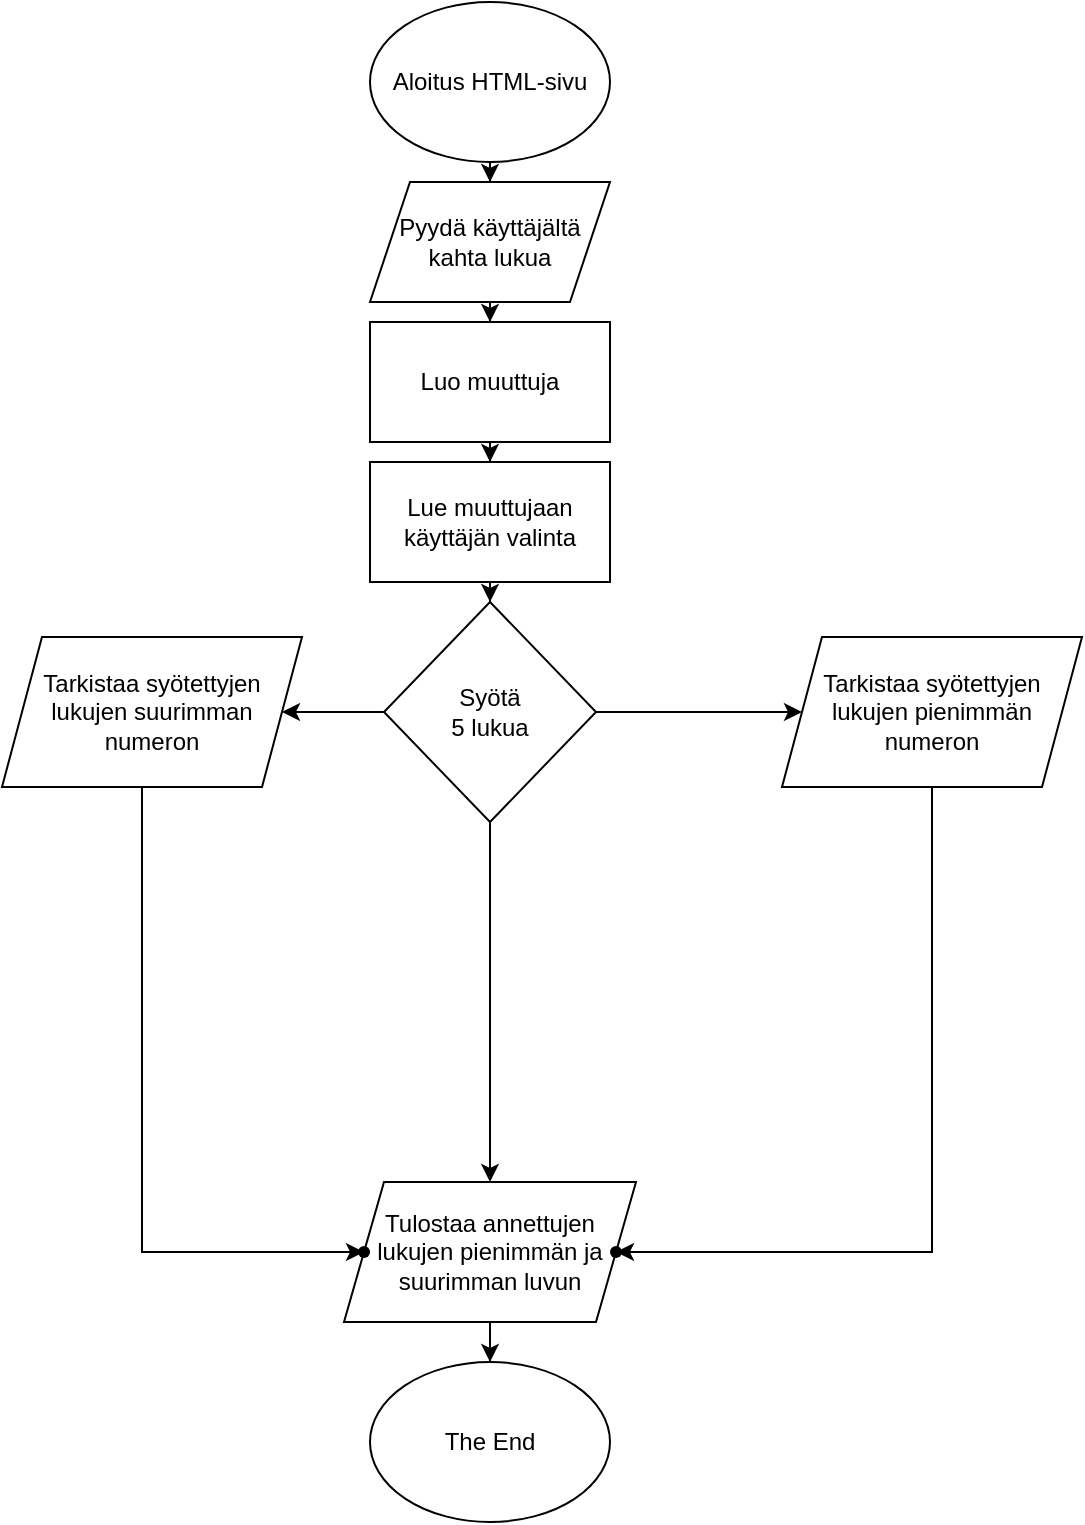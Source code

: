 <mxfile version="22.0.8" type="github">
  <diagram name="Sivu-1" id="jNaYSMbeP0Z_qt4pjJCi">
    <mxGraphModel dx="906" dy="725" grid="1" gridSize="10" guides="1" tooltips="1" connect="1" arrows="1" fold="1" page="1" pageScale="1" pageWidth="827" pageHeight="1169" math="0" shadow="0">
      <root>
        <mxCell id="0" />
        <mxCell id="1" parent="0" />
        <mxCell id="fHiISs76fz-oC04-sptV-9" value="" style="edgeStyle=orthogonalEdgeStyle;rounded=0;orthogonalLoop=1;jettySize=auto;html=1;" parent="1" source="fHiISs76fz-oC04-sptV-1" target="fHiISs76fz-oC04-sptV-2" edge="1">
          <mxGeometry relative="1" as="geometry" />
        </mxCell>
        <mxCell id="fHiISs76fz-oC04-sptV-1" value="Aloitus HTML-sivu" style="ellipse;whiteSpace=wrap;html=1;" parent="1" vertex="1">
          <mxGeometry x="354" y="10" width="120" height="80" as="geometry" />
        </mxCell>
        <mxCell id="fHiISs76fz-oC04-sptV-10" value="" style="edgeStyle=orthogonalEdgeStyle;rounded=0;orthogonalLoop=1;jettySize=auto;html=1;" parent="1" source="fHiISs76fz-oC04-sptV-2" target="fHiISs76fz-oC04-sptV-3" edge="1">
          <mxGeometry relative="1" as="geometry" />
        </mxCell>
        <mxCell id="fHiISs76fz-oC04-sptV-2" value="&lt;div&gt;Pyydä käyttäjältä&lt;/div&gt;&lt;div&gt;kahta lukua&lt;br&gt;&lt;/div&gt;" style="shape=parallelogram;perimeter=parallelogramPerimeter;whiteSpace=wrap;html=1;fixedSize=1;" parent="1" vertex="1">
          <mxGeometry x="354" y="100" width="120" height="60" as="geometry" />
        </mxCell>
        <mxCell id="fHiISs76fz-oC04-sptV-11" value="" style="edgeStyle=orthogonalEdgeStyle;rounded=0;orthogonalLoop=1;jettySize=auto;html=1;" parent="1" source="fHiISs76fz-oC04-sptV-3" target="fHiISs76fz-oC04-sptV-4" edge="1">
          <mxGeometry relative="1" as="geometry" />
        </mxCell>
        <mxCell id="fHiISs76fz-oC04-sptV-3" value="Luo muuttuja" style="rounded=0;whiteSpace=wrap;html=1;" parent="1" vertex="1">
          <mxGeometry x="354" y="170" width="120" height="60" as="geometry" />
        </mxCell>
        <mxCell id="fHiISs76fz-oC04-sptV-12" value="" style="edgeStyle=orthogonalEdgeStyle;rounded=0;orthogonalLoop=1;jettySize=auto;html=1;" parent="1" source="fHiISs76fz-oC04-sptV-4" target="fHiISs76fz-oC04-sptV-5" edge="1">
          <mxGeometry relative="1" as="geometry" />
        </mxCell>
        <mxCell id="fHiISs76fz-oC04-sptV-4" value="&lt;div&gt;Lue muuttujaan&lt;/div&gt;&lt;div&gt;käyttäjän valinta&lt;br&gt;&lt;/div&gt;" style="rounded=0;whiteSpace=wrap;html=1;" parent="1" vertex="1">
          <mxGeometry x="354" y="240" width="120" height="60" as="geometry" />
        </mxCell>
        <mxCell id="fHiISs76fz-oC04-sptV-14" value="" style="edgeStyle=orthogonalEdgeStyle;rounded=0;orthogonalLoop=1;jettySize=auto;html=1;" parent="1" source="fHiISs76fz-oC04-sptV-5" target="fHiISs76fz-oC04-sptV-7" edge="1">
          <mxGeometry relative="1" as="geometry" />
        </mxCell>
        <mxCell id="RmFNih_TY_qP6DySXYq4-3" value="" style="edgeStyle=orthogonalEdgeStyle;rounded=0;orthogonalLoop=1;jettySize=auto;html=1;" edge="1" parent="1" source="fHiISs76fz-oC04-sptV-5" target="RmFNih_TY_qP6DySXYq4-1">
          <mxGeometry relative="1" as="geometry" />
        </mxCell>
        <mxCell id="RmFNih_TY_qP6DySXYq4-4" value="" style="edgeStyle=orthogonalEdgeStyle;rounded=0;orthogonalLoop=1;jettySize=auto;html=1;" edge="1" parent="1" source="fHiISs76fz-oC04-sptV-5" target="RmFNih_TY_qP6DySXYq4-2">
          <mxGeometry relative="1" as="geometry" />
        </mxCell>
        <mxCell id="fHiISs76fz-oC04-sptV-5" value="&lt;div&gt;Syötä&lt;/div&gt;&lt;div&gt;5 lukua&lt;br&gt;&lt;/div&gt;" style="rhombus;whiteSpace=wrap;html=1;" parent="1" vertex="1">
          <mxGeometry x="361" y="310" width="106" height="110" as="geometry" />
        </mxCell>
        <mxCell id="fHiISs76fz-oC04-sptV-15" value="" style="edgeStyle=orthogonalEdgeStyle;rounded=0;orthogonalLoop=1;jettySize=auto;html=1;" parent="1" source="fHiISs76fz-oC04-sptV-7" target="fHiISs76fz-oC04-sptV-8" edge="1">
          <mxGeometry relative="1" as="geometry" />
        </mxCell>
        <mxCell id="fHiISs76fz-oC04-sptV-7" value="Tulostaa annettujen lukujen pienimmän ja suurimman luvun" style="shape=parallelogram;perimeter=parallelogramPerimeter;whiteSpace=wrap;html=1;fixedSize=1;" parent="1" vertex="1">
          <mxGeometry x="341" y="600" width="146" height="70" as="geometry" />
        </mxCell>
        <mxCell id="fHiISs76fz-oC04-sptV-8" value="The End" style="ellipse;whiteSpace=wrap;html=1;" parent="1" vertex="1">
          <mxGeometry x="354" y="690" width="120" height="80" as="geometry" />
        </mxCell>
        <mxCell id="RmFNih_TY_qP6DySXYq4-6" value="" style="edgeStyle=orthogonalEdgeStyle;rounded=0;orthogonalLoop=1;jettySize=auto;html=1;" edge="1" parent="1" source="RmFNih_TY_qP6DySXYq4-1" target="RmFNih_TY_qP6DySXYq4-5">
          <mxGeometry relative="1" as="geometry">
            <Array as="points">
              <mxPoint x="635" y="635" />
            </Array>
          </mxGeometry>
        </mxCell>
        <mxCell id="RmFNih_TY_qP6DySXYq4-1" value="&lt;div&gt;Tarkistaa syötettyjen&lt;/div&gt;&lt;div&gt;lukujen pienimmän&lt;/div&gt;&lt;div&gt;numeron&lt;br&gt;&lt;/div&gt;" style="shape=parallelogram;perimeter=parallelogramPerimeter;whiteSpace=wrap;html=1;fixedSize=1;" vertex="1" parent="1">
          <mxGeometry x="560" y="327.5" width="150" height="75" as="geometry" />
        </mxCell>
        <mxCell id="RmFNih_TY_qP6DySXYq4-8" value="" style="edgeStyle=orthogonalEdgeStyle;rounded=0;orthogonalLoop=1;jettySize=auto;html=1;" edge="1" parent="1" source="RmFNih_TY_qP6DySXYq4-2" target="RmFNih_TY_qP6DySXYq4-7">
          <mxGeometry relative="1" as="geometry">
            <Array as="points">
              <mxPoint x="240" y="635" />
            </Array>
          </mxGeometry>
        </mxCell>
        <mxCell id="RmFNih_TY_qP6DySXYq4-2" value="Tarkistaa syötettyjen lukujen suurimman numeron" style="shape=parallelogram;perimeter=parallelogramPerimeter;whiteSpace=wrap;html=1;fixedSize=1;" vertex="1" parent="1">
          <mxGeometry x="170" y="327.5" width="150" height="75" as="geometry" />
        </mxCell>
        <mxCell id="RmFNih_TY_qP6DySXYq4-5" value="" style="shape=waypoint;sketch=0;size=6;pointerEvents=1;points=[];fillColor=default;resizable=0;rotatable=0;perimeter=centerPerimeter;snapToPoint=1;" vertex="1" parent="1">
          <mxGeometry x="467" y="625" width="20" height="20" as="geometry" />
        </mxCell>
        <mxCell id="RmFNih_TY_qP6DySXYq4-7" value="" style="shape=waypoint;sketch=0;size=6;pointerEvents=1;points=[];fillColor=default;resizable=0;rotatable=0;perimeter=centerPerimeter;snapToPoint=1;" vertex="1" parent="1">
          <mxGeometry x="341" y="625" width="20" height="20" as="geometry" />
        </mxCell>
      </root>
    </mxGraphModel>
  </diagram>
</mxfile>
